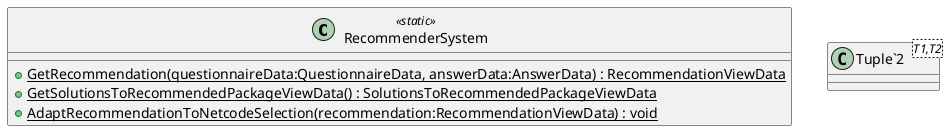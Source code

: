 @startuml
class RecommenderSystem <<static>> {
    + {static} GetRecommendation(questionnaireData:QuestionnaireData, answerData:AnswerData) : RecommendationViewData
    + {static} GetSolutionsToRecommendedPackageViewData() : SolutionsToRecommendedPackageViewData
    + {static} AdaptRecommendationToNetcodeSelection(recommendation:RecommendationViewData) : void
}
class "Tuple`2"<T1,T2> {
}
@enduml
